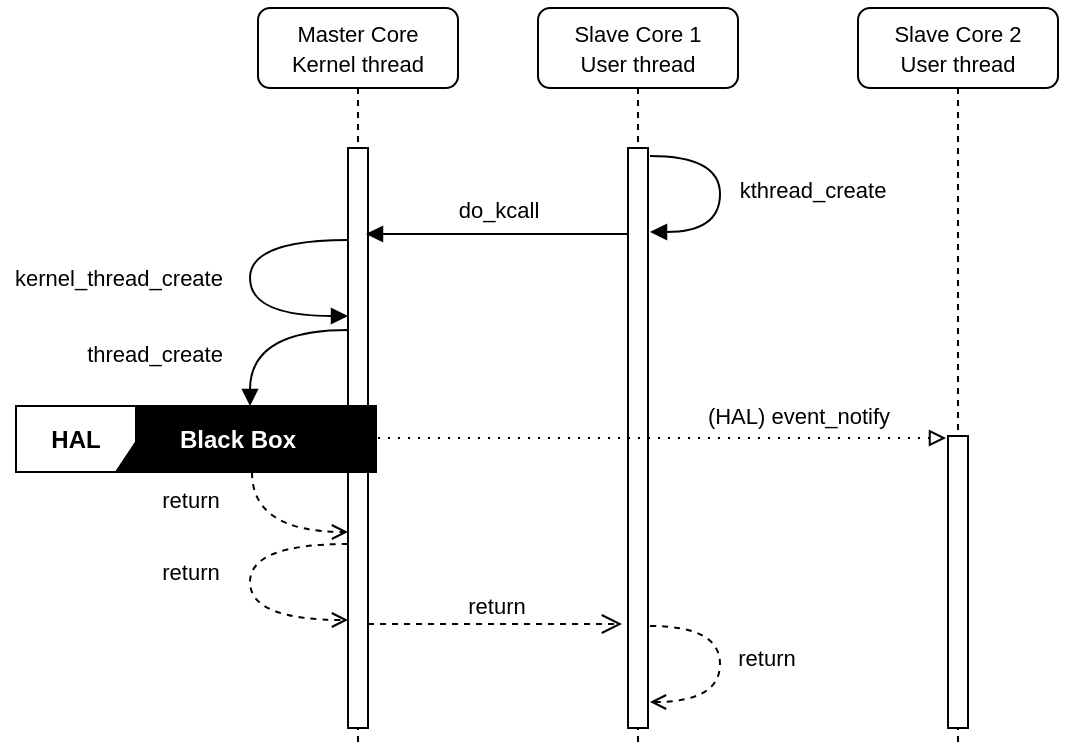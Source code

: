 <mxfile version="12.1.9" type="device" pages="1"><diagram name="Page-1" id="13e1069c-82ec-6db2-03f1-153e76fe0fe0"><mxGraphModel dx="2071" dy="537" grid="1" gridSize="10" guides="1" tooltips="1" connect="1" arrows="1" fold="1" page="1" pageScale="1" pageWidth="1100" pageHeight="850" background="#ffffff" math="0" shadow="0"><root><mxCell id="0"/><mxCell id="1" parent="0"/><mxCell id="HmBD4unciLYoSBOC7NOY-3" value="" style="group" vertex="1" connectable="0" parent="1"><mxGeometry x="-29" y="76" width="535" height="375" as="geometry"/></mxCell><mxCell id="lJw4fM9cBgKGpprJlKcu-19" value="" style="rounded=0;whiteSpace=wrap;html=1;strokeColor=none;fillColor=none;" parent="HmBD4unciLYoSBOC7NOY-3" vertex="1"><mxGeometry width="535" height="375" as="geometry"/></mxCell><mxCell id="7baba1c4bc27f4b0-8" value="&lt;font style=&quot;font-size: 11px&quot;&gt;Master Core&lt;br&gt;Kernel thread&lt;/font&gt;" style="shape=umlLifeline;perimeter=lifelinePerimeter;whiteSpace=wrap;html=1;container=1;collapsible=0;recursiveResize=0;outlineConnect=0;rounded=1;shadow=0;comic=0;labelBackgroundColor=none;strokeColor=#000000;strokeWidth=1;fillColor=#FFFFFF;fontFamily=Arial;fontSize=12;fontColor=#000000;align=center;" parent="HmBD4unciLYoSBOC7NOY-3" vertex="1"><mxGeometry x="129" y="4" width="100" height="370" as="geometry"/></mxCell><mxCell id="7baba1c4bc27f4b0-9" value="" style="html=1;points=[];perimeter=orthogonalPerimeter;rounded=0;shadow=0;comic=0;labelBackgroundColor=none;strokeColor=#000000;strokeWidth=1;fillColor=#FFFFFF;fontFamily=Verdana;fontSize=12;fontColor=#000000;align=center;" parent="7baba1c4bc27f4b0-8" vertex="1"><mxGeometry x="45" y="70" width="10" height="290" as="geometry"/></mxCell><mxCell id="7baba1c4bc27f4b0-2" value="&lt;font face=&quot;Arial&quot; style=&quot;font-size: 11px&quot;&gt;Slave Core 1&lt;br&gt;User thread&lt;/font&gt;" style="shape=umlLifeline;perimeter=lifelinePerimeter;whiteSpace=wrap;html=1;container=1;collapsible=0;recursiveResize=0;outlineConnect=0;rounded=1;shadow=0;comic=0;labelBackgroundColor=none;strokeColor=#000000;strokeWidth=1;fillColor=#FFFFFF;fontFamily=Verdana;fontSize=12;fontColor=#000000;align=center;" parent="HmBD4unciLYoSBOC7NOY-3" vertex="1"><mxGeometry x="269" y="4" width="100" height="370" as="geometry"/></mxCell><mxCell id="7baba1c4bc27f4b0-10" value="" style="html=1;points=[];perimeter=orthogonalPerimeter;rounded=0;shadow=0;comic=0;labelBackgroundColor=none;strokeColor=#000000;strokeWidth=1;fillColor=#FFFFFF;fontFamily=Verdana;fontSize=12;fontColor=#000000;align=center;" parent="7baba1c4bc27f4b0-2" vertex="1"><mxGeometry x="45" y="70" width="10" height="290" as="geometry"/></mxCell><mxCell id="7baba1c4bc27f4b0-3" value="&lt;font face=&quot;Arial&quot; style=&quot;font-size: 11px&quot;&gt;Slave Core 2&lt;br&gt;User thread&lt;/font&gt;" style="shape=umlLifeline;perimeter=lifelinePerimeter;whiteSpace=wrap;html=1;container=1;collapsible=0;recursiveResize=0;outlineConnect=0;rounded=1;shadow=0;comic=0;labelBackgroundColor=none;strokeColor=#000000;strokeWidth=1;fillColor=#FFFFFF;fontFamily=Verdana;fontSize=12;fontColor=#000000;align=center;" parent="HmBD4unciLYoSBOC7NOY-3" vertex="1"><mxGeometry x="429" y="4" width="100" height="370" as="geometry"/></mxCell><mxCell id="7baba1c4bc27f4b0-13" value="" style="html=1;points=[];perimeter=orthogonalPerimeter;rounded=0;shadow=0;comic=0;labelBackgroundColor=none;strokeColor=#000000;strokeWidth=1;fillColor=#FFFFFF;fontFamily=Verdana;fontSize=12;fontColor=#000000;align=center;" parent="7baba1c4bc27f4b0-3" vertex="1"><mxGeometry x="45" y="214" width="10" height="146" as="geometry"/></mxCell><mxCell id="7baba1c4bc27f4b0-21" value="&lt;font face=&quot;Arial&quot; style=&quot;font-size: 11px&quot;&gt;return&lt;/font&gt;" style="html=1;verticalAlign=bottom;endArrow=open;dashed=1;endSize=8;labelBackgroundColor=none;fontFamily=Verdana;fontSize=12;edgeStyle=elbowEdgeStyle;elbow=vertical;entryX=-0.3;entryY=0.957;entryDx=0;entryDy=0;entryPerimeter=0;" parent="HmBD4unciLYoSBOC7NOY-3" edge="1"><mxGeometry relative="1" as="geometry"><mxPoint x="311" y="312" as="targetPoint"/><Array as="points"><mxPoint x="184" y="312"/><mxPoint x="204" y="312"/></Array><mxPoint x="184" y="312" as="sourcePoint"/></mxGeometry></mxCell><mxCell id="7baba1c4bc27f4b0-23" value="&lt;font face=&quot;Arial&quot; style=&quot;font-size: 11px&quot;&gt;(HAL) event_notify&lt;/font&gt;" style="html=1;verticalAlign=bottom;endArrow=block;entryX=-0.1;entryY=0.35;labelBackgroundColor=none;fontFamily=Verdana;fontSize=12;entryDx=0;entryDy=0;entryPerimeter=0;dashed=1;dashPattern=1 4;endFill=0;" parent="HmBD4unciLYoSBOC7NOY-3" edge="1"><mxGeometry x="0.488" y="2" relative="1" as="geometry"><mxPoint x="184" y="219" as="sourcePoint"/><mxPoint x="473" y="219" as="targetPoint"/><mxPoint as="offset"/></mxGeometry></mxCell><mxCell id="7baba1c4bc27f4b0-14" value="&lt;font face=&quot;Arial&quot; style=&quot;font-size: 11px&quot;&gt;do_kcall&lt;/font&gt;" style="html=1;verticalAlign=bottom;endArrow=block;entryX=0.935;entryY=0.048;labelBackgroundColor=none;fontFamily=Verdana;fontSize=12;edgeStyle=elbowEdgeStyle;elbow=vertical;entryDx=0;entryDy=0;entryPerimeter=0;" parent="HmBD4unciLYoSBOC7NOY-3" edge="1"><mxGeometry x="-0.008" y="-3" relative="1" as="geometry"><mxPoint x="314" y="117" as="sourcePoint"/><mxPoint x="183" y="117" as="targetPoint"/><mxPoint as="offset"/></mxGeometry></mxCell><mxCell id="7baba1c4bc27f4b0-35" value="&lt;font face=&quot;Arial&quot; style=&quot;font-size: 11px&quot;&gt;kernel_thread_create&lt;/font&gt;" style="html=1;verticalAlign=bottom;endArrow=block;labelBackgroundColor=none;fontFamily=Verdana;fontSize=12;elbow=vertical;edgeStyle=orthogonalEdgeStyle;curved=1;" parent="HmBD4unciLYoSBOC7NOY-3" edge="1"><mxGeometry x="0.279" y="67" relative="1" as="geometry"><mxPoint x="174" y="120" as="sourcePoint"/><mxPoint x="174" y="158" as="targetPoint"/><Array as="points"><mxPoint x="125" y="120"/><mxPoint x="125" y="158"/></Array><mxPoint x="-66" y="57" as="offset"/></mxGeometry></mxCell><mxCell id="lJw4fM9cBgKGpprJlKcu-1" value="&lt;font face=&quot;Arial&quot; style=&quot;font-size: 11px&quot;&gt;thread_create&lt;/font&gt;" style="html=1;verticalAlign=bottom;endArrow=block;labelBackgroundColor=none;fontFamily=Verdana;fontSize=12;elbow=vertical;edgeStyle=orthogonalEdgeStyle;curved=1;" parent="HmBD4unciLYoSBOC7NOY-3" target="lJw4fM9cBgKGpprJlKcu-2" edge="1"><mxGeometry x="0.61" y="-48" relative="1" as="geometry"><mxPoint x="174" y="165" as="sourcePoint"/><mxPoint x="174" y="203" as="targetPoint"/><Array as="points"><mxPoint x="125" y="165"/></Array><mxPoint as="offset"/></mxGeometry></mxCell><mxCell id="lJw4fM9cBgKGpprJlKcu-3" value="&lt;font face=&quot;Arial&quot; style=&quot;font-size: 11px&quot;&gt;return&lt;/font&gt;" style="html=1;verticalAlign=bottom;endArrow=open;labelBackgroundColor=none;fontFamily=Verdana;fontSize=12;elbow=vertical;edgeStyle=orthogonalEdgeStyle;curved=1;dashed=1;endFill=0;" parent="HmBD4unciLYoSBOC7NOY-3" source="lJw4fM9cBgKGpprJlKcu-2" edge="1"><mxGeometry x="-0.411" y="-31" relative="1" as="geometry"><mxPoint x="174" y="295" as="sourcePoint"/><mxPoint x="174" y="266" as="targetPoint"/><Array as="points"><mxPoint x="126" y="266"/><mxPoint x="174" y="266"/></Array><mxPoint as="offset"/></mxGeometry></mxCell><mxCell id="lJw4fM9cBgKGpprJlKcu-4" value="&lt;font face=&quot;Arial&quot; style=&quot;font-size: 11px&quot;&gt;return&lt;/font&gt;" style="html=1;verticalAlign=bottom;endArrow=open;labelBackgroundColor=none;fontFamily=Verdana;fontSize=12;elbow=vertical;edgeStyle=orthogonalEdgeStyle;curved=1;dashed=1;endFill=0;" parent="HmBD4unciLYoSBOC7NOY-3" edge="1"><mxGeometry x="0.279" y="34" relative="1" as="geometry"><mxPoint x="174" y="272" as="sourcePoint"/><mxPoint x="174" y="310" as="targetPoint"/><Array as="points"><mxPoint x="125" y="272"/><mxPoint x="125" y="310"/></Array><mxPoint x="-30" y="19" as="offset"/></mxGeometry></mxCell><mxCell id="lJw4fM9cBgKGpprJlKcu-5" value="&lt;font face=&quot;Arial&quot; style=&quot;font-size: 11px&quot;&gt;kthread_create&lt;/font&gt;" style="html=1;verticalAlign=bottom;endArrow=block;labelBackgroundColor=none;fontFamily=Verdana;fontSize=12;elbow=vertical;edgeStyle=orthogonalEdgeStyle;curved=1;" parent="HmBD4unciLYoSBOC7NOY-3" edge="1"><mxGeometry x="0.352" y="-48" relative="1" as="geometry"><mxPoint x="325" y="78" as="sourcePoint"/><mxPoint x="325" y="116" as="targetPoint"/><Array as="points"><mxPoint x="360" y="78"/><mxPoint x="360" y="116"/></Array><mxPoint x="46" y="36" as="offset"/></mxGeometry></mxCell><mxCell id="lJw4fM9cBgKGpprJlKcu-6" value="&lt;font face=&quot;Arial&quot; style=&quot;font-size: 11px&quot;&gt;return&lt;/font&gt;" style="html=1;verticalAlign=bottom;endArrow=open;labelBackgroundColor=none;fontFamily=Verdana;fontSize=12;elbow=vertical;edgeStyle=orthogonalEdgeStyle;curved=1;dashed=1;endFill=0;" parent="HmBD4unciLYoSBOC7NOY-3" edge="1"><mxGeometry x="0.351" y="-26" relative="1" as="geometry"><mxPoint x="325" y="313" as="sourcePoint"/><mxPoint x="325" y="351" as="targetPoint"/><Array as="points"><mxPoint x="360" y="313"/><mxPoint x="360" y="351"/></Array><mxPoint x="23" y="13" as="offset"/></mxGeometry></mxCell><mxCell id="HmBD4unciLYoSBOC7NOY-2" value="" style="rounded=0;whiteSpace=wrap;html=1;fillColor=#000000;strokeColor=none;" vertex="1" parent="HmBD4unciLYoSBOC7NOY-3"><mxGeometry x="8" y="203" width="180" height="33" as="geometry"/></mxCell><mxCell id="lJw4fM9cBgKGpprJlKcu-2" value="&lt;font face=&quot;Arial&quot; style=&quot;font-size: 12px&quot;&gt;HAL&lt;/font&gt;" style="shape=umlFrame;whiteSpace=wrap;html=1;strokeColor=#000000;width=60;height=33;fontStyle=1" parent="HmBD4unciLYoSBOC7NOY-3" vertex="1"><mxGeometry x="8" y="203" width="180" height="33" as="geometry"/></mxCell><mxCell id="HmBD4unciLYoSBOC7NOY-1" value="&lt;font color=&quot;#ffffff&quot; face=&quot;Arial&quot;&gt;Black Box&lt;/font&gt;" style="text;html=1;strokeColor=none;fillColor=none;align=center;verticalAlign=middle;whiteSpace=wrap;rounded=0;fontStyle=1" vertex="1" parent="HmBD4unciLYoSBOC7NOY-3"><mxGeometry x="79" y="209.5" width="80" height="20" as="geometry"/></mxCell></root></mxGraphModel></diagram></mxfile>